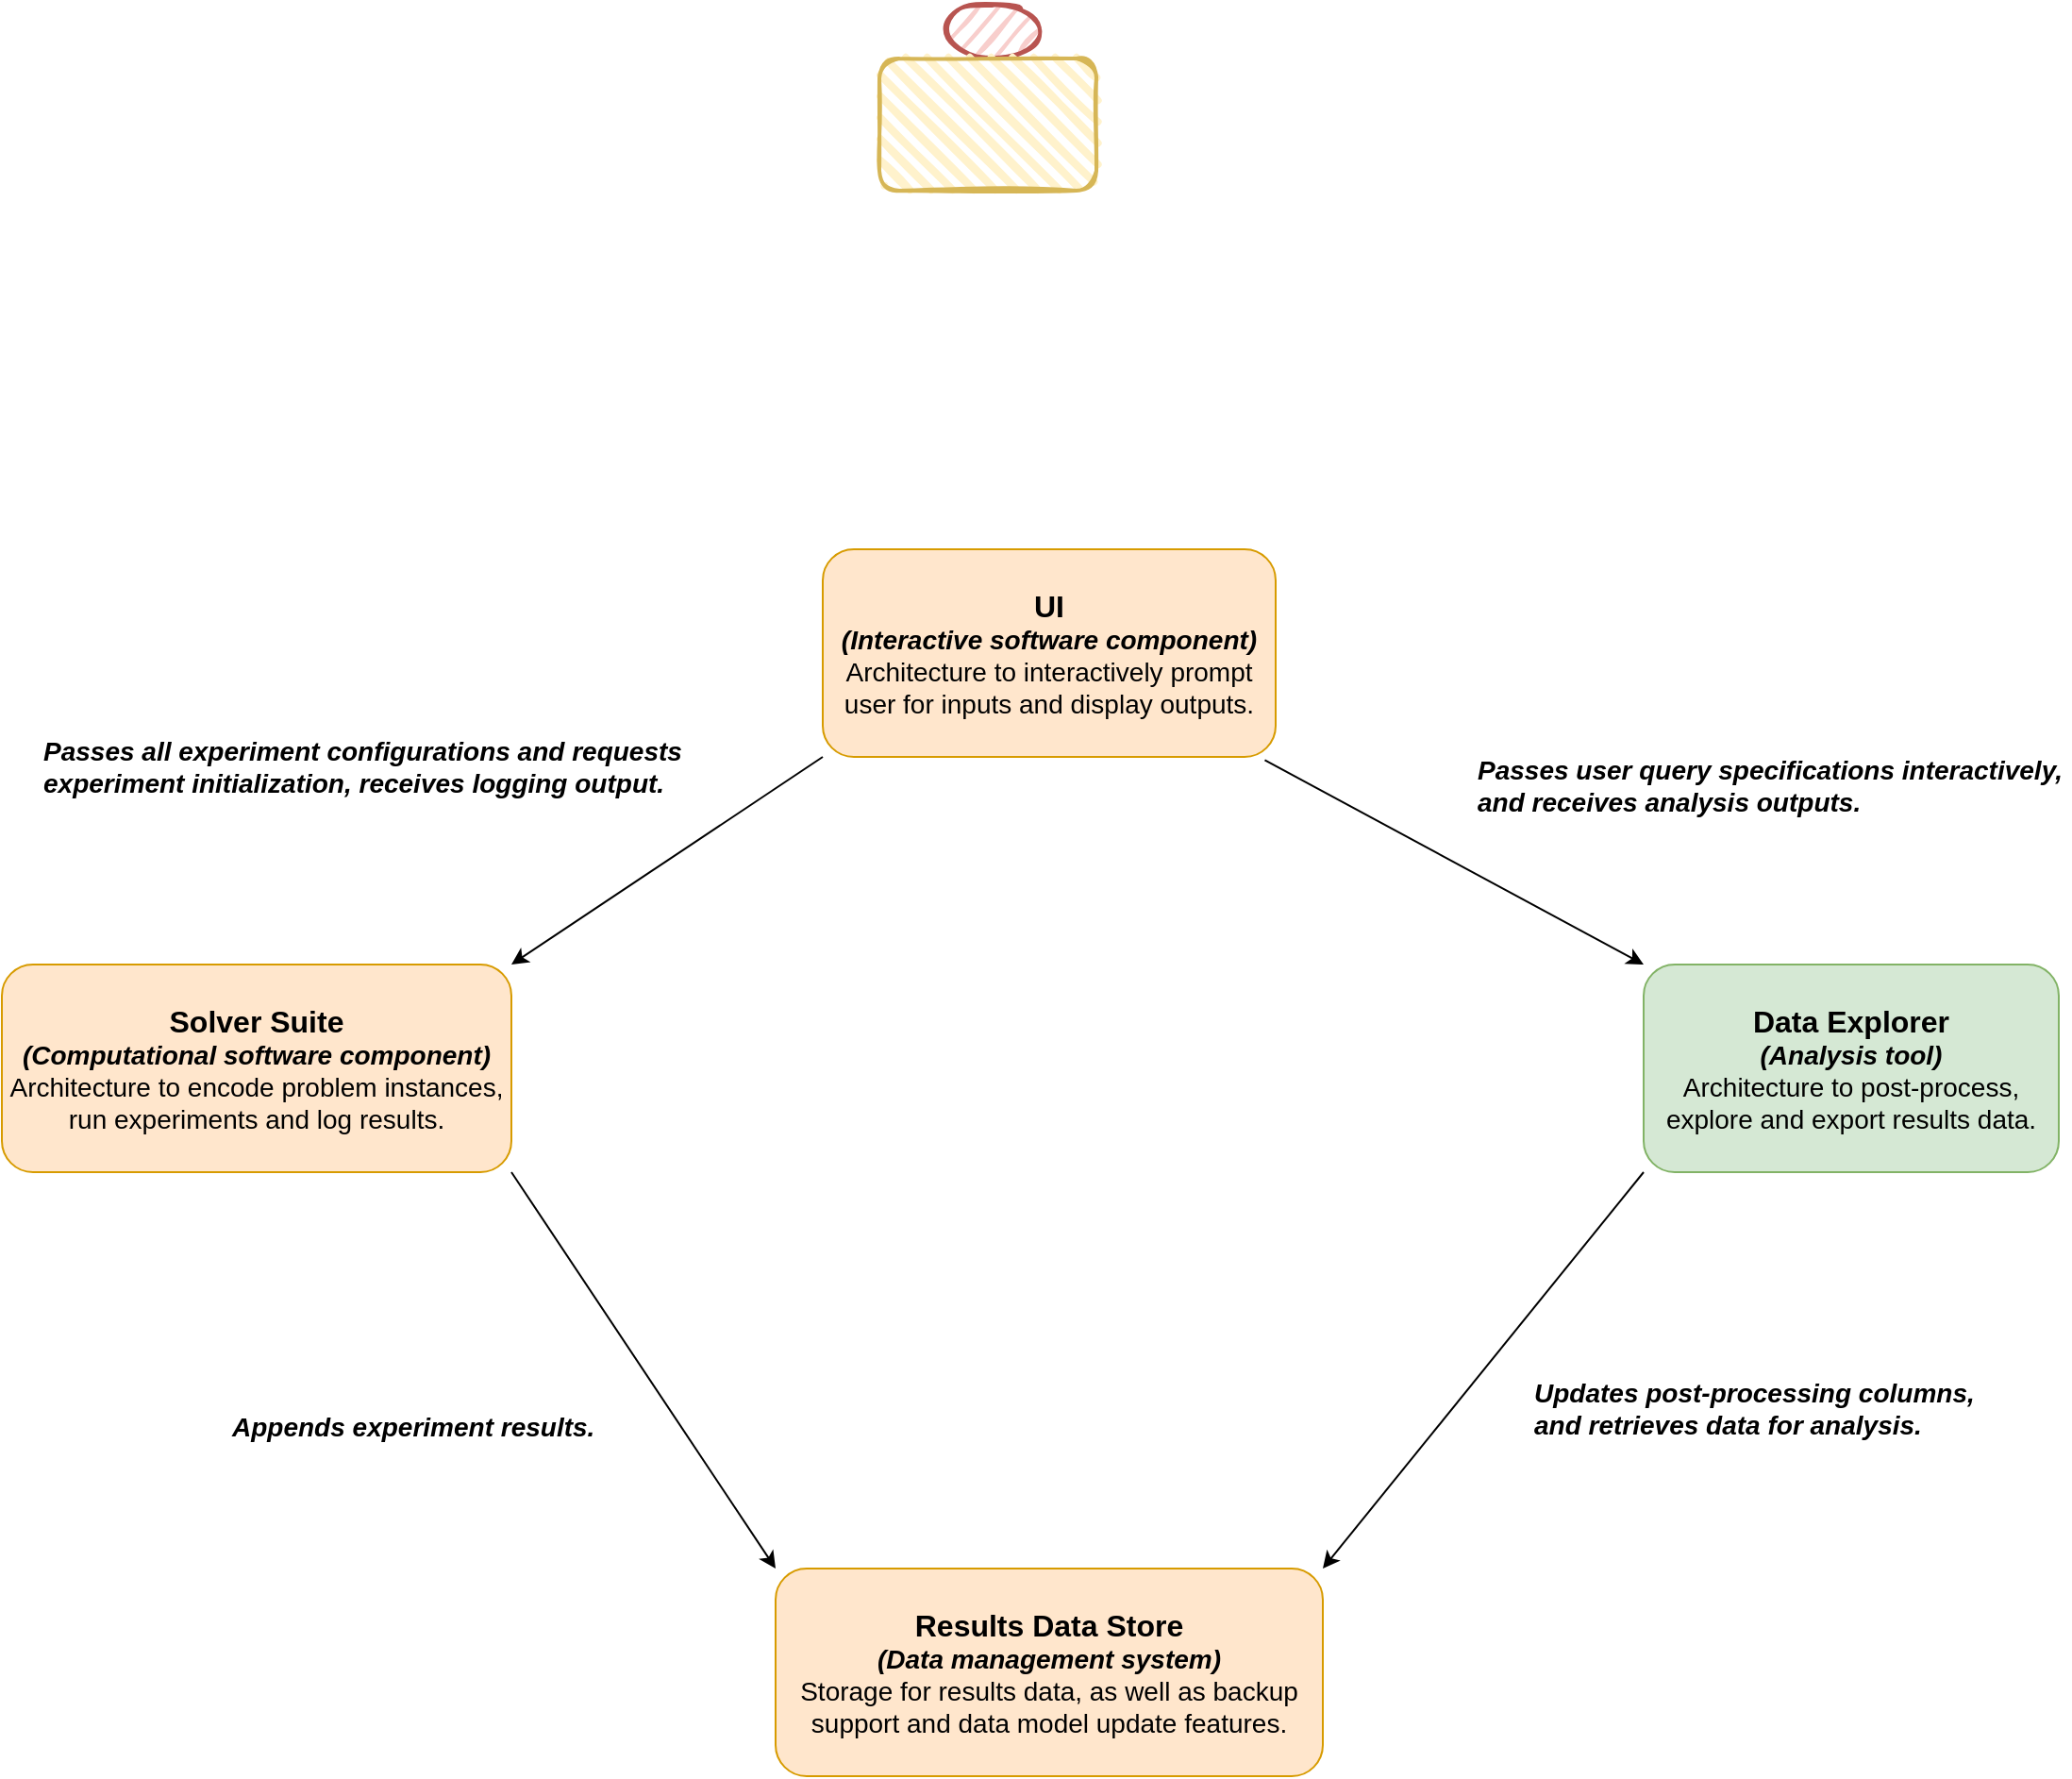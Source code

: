 <mxfile version="24.3.1" type="github">
  <diagram name="Page-1" id="tMpC0LhPOoGcTv_hHfYI">
    <mxGraphModel dx="2043" dy="809" grid="1" gridSize="10" guides="1" tooltips="1" connect="1" arrows="1" fold="1" page="1" pageScale="1" pageWidth="850" pageHeight="1100" math="0" shadow="0">
      <root>
        <mxCell id="0" />
        <mxCell id="1" parent="0" />
        <mxCell id="NSehEJJ4nhmmulNn3Ske-30" value="&lt;font style=&quot;font-size: 16px;&quot;&gt;Data Explorer&lt;/font&gt;&lt;div&gt;&lt;i&gt;(Analysis tool)&lt;/i&gt;&lt;/div&gt;&lt;div&gt;&lt;span style=&quot;font-weight: normal;&quot;&gt;Architecture to post-process, explore and export results data.&lt;/span&gt;&lt;/div&gt;" style="rounded=1;whiteSpace=wrap;html=1;fillColor=#d5e8d4;strokeColor=#82b366;fontSize=14;fontStyle=1" vertex="1" parent="1">
          <mxGeometry x="740" y="550" width="220" height="110" as="geometry" />
        </mxCell>
        <mxCell id="NSehEJJ4nhmmulNn3Ske-41" value="" style="endArrow=classic;html=1;rounded=0;exitX=0;exitY=1;exitDx=0;exitDy=0;entryX=1;entryY=0;entryDx=0;entryDy=0;" edge="1" parent="1" source="NSehEJJ4nhmmulNn3Ske-30" target="NSehEJJ4nhmmulNn3Ske-50">
          <mxGeometry width="50" height="50" relative="1" as="geometry">
            <mxPoint x="455" y="370" as="sourcePoint" />
            <mxPoint x="525" y="680" as="targetPoint" />
          </mxGeometry>
        </mxCell>
        <mxCell id="NSehEJJ4nhmmulNn3Ske-45" value="" style="endArrow=classic;html=1;rounded=0;entryX=0;entryY=0;entryDx=0;entryDy=0;exitX=1;exitY=1;exitDx=0;exitDy=0;" edge="1" parent="1" source="NSehEJJ4nhmmulNn3Ske-51" target="NSehEJJ4nhmmulNn3Ske-50">
          <mxGeometry width="50" height="50" relative="1" as="geometry">
            <mxPoint x="340" y="560" as="sourcePoint" />
            <mxPoint x="405" y="680" as="targetPoint" />
          </mxGeometry>
        </mxCell>
        <mxCell id="NSehEJJ4nhmmulNn3Ske-48" value="" style="endArrow=classic;html=1;rounded=0;entryX=0;entryY=0;entryDx=0;entryDy=0;exitX=0.976;exitY=1.015;exitDx=0;exitDy=0;exitPerimeter=0;" edge="1" parent="1" source="NSehEJJ4nhmmulNn3Ske-49" target="NSehEJJ4nhmmulNn3Ske-30">
          <mxGeometry width="50" height="50" relative="1" as="geometry">
            <mxPoint x="540" y="360" as="sourcePoint" />
            <mxPoint x="500" y="420" as="targetPoint" />
          </mxGeometry>
        </mxCell>
        <mxCell id="NSehEJJ4nhmmulNn3Ske-49" value="&lt;div&gt;&lt;font size=&quot;3&quot;&gt;UI&lt;/font&gt;&lt;/div&gt;&lt;div&gt;&lt;i&gt;(Interactive software component)&lt;/i&gt;&lt;/div&gt;&lt;div&gt;&lt;span style=&quot;font-weight: normal;&quot;&gt;Architecture to interactively prompt user for inputs and display outputs.&lt;/span&gt;&lt;/div&gt;" style="rounded=1;whiteSpace=wrap;html=1;fillColor=#ffe6cc;strokeColor=#d79b00;fontSize=14;fontStyle=1" vertex="1" parent="1">
          <mxGeometry x="305" y="330" width="240" height="110" as="geometry" />
        </mxCell>
        <mxCell id="NSehEJJ4nhmmulNn3Ske-50" value="&lt;div&gt;&lt;font size=&quot;3&quot;&gt;Results Data Store&lt;/font&gt;&lt;/div&gt;&lt;div&gt;&lt;i&gt;(Data management system)&lt;/i&gt;&lt;/div&gt;&lt;div&gt;&lt;span style=&quot;font-weight: normal;&quot;&gt;Storage for results data, as well as backup support and data model update features.&lt;/span&gt;&lt;br&gt;&lt;/div&gt;" style="rounded=1;whiteSpace=wrap;html=1;fillColor=#ffe6cc;strokeColor=#d79b00;fontSize=14;fontStyle=1" vertex="1" parent="1">
          <mxGeometry x="280" y="870" width="290" height="110" as="geometry" />
        </mxCell>
        <mxCell id="NSehEJJ4nhmmulNn3Ske-51" value="&lt;div&gt;&lt;font size=&quot;3&quot;&gt;Solver Suite&lt;/font&gt;&lt;/div&gt;&lt;div&gt;&lt;i&gt;(Computational software component)&lt;/i&gt;&lt;/div&gt;&lt;div&gt;&lt;span style=&quot;font-weight: normal;&quot;&gt;Architecture to encode problem instances, run experiments and &lt;/span&gt;&lt;span style=&quot;font-weight: 400;&quot;&gt;log results.&lt;/span&gt;&lt;/div&gt;" style="rounded=1;whiteSpace=wrap;html=1;fillColor=#ffe6cc;strokeColor=#d79b00;fontSize=14;fontStyle=1" vertex="1" parent="1">
          <mxGeometry x="-130" y="550" width="270" height="110" as="geometry" />
        </mxCell>
        <mxCell id="NSehEJJ4nhmmulNn3Ske-52" value="Passes user query specifications interactively,&amp;nbsp;&lt;div&gt;and receives analysis outputs.&lt;/div&gt;" style="text;html=1;align=left;verticalAlign=middle;resizable=0;points=[];autosize=1;strokeColor=none;fillColor=none;fontSize=14;fontStyle=3" vertex="1" parent="1">
          <mxGeometry x="650" y="430" width="310" height="50" as="geometry" />
        </mxCell>
        <mxCell id="NSehEJJ4nhmmulNn3Ske-53" value="Updates post-processing columns,&amp;nbsp;&lt;div&gt;and retrieves data for analysis.&lt;/div&gt;" style="text;html=1;align=left;verticalAlign=middle;resizable=0;points=[];autosize=1;strokeColor=none;fillColor=none;fontSize=14;fontStyle=3" vertex="1" parent="1">
          <mxGeometry x="680" y="760" width="240" height="50" as="geometry" />
        </mxCell>
        <mxCell id="NSehEJJ4nhmmulNn3Ske-54" value="Appends experiment results." style="text;html=1;align=left;verticalAlign=middle;resizable=0;points=[];autosize=1;strokeColor=none;fillColor=none;fontSize=14;fontStyle=3" vertex="1" parent="1">
          <mxGeometry x="-10" y="780" width="200" height="30" as="geometry" />
        </mxCell>
        <mxCell id="NSehEJJ4nhmmulNn3Ske-55" value="" style="endArrow=classic;html=1;rounded=0;entryX=1;entryY=0;entryDx=0;entryDy=0;exitX=0;exitY=1;exitDx=0;exitDy=0;" edge="1" parent="1" source="NSehEJJ4nhmmulNn3Ske-49" target="NSehEJJ4nhmmulNn3Ske-51">
          <mxGeometry width="50" height="50" relative="1" as="geometry">
            <mxPoint x="569" y="362" as="sourcePoint" />
            <mxPoint x="620" y="480" as="targetPoint" />
          </mxGeometry>
        </mxCell>
        <mxCell id="NSehEJJ4nhmmulNn3Ske-56" value="Passes all experiment configurations and requests&amp;nbsp;&lt;div&gt;experiment initialization, receives logging output.&lt;/div&gt;" style="text;html=1;align=left;verticalAlign=middle;resizable=0;points=[];autosize=1;strokeColor=none;fillColor=none;fontSize=14;fontStyle=3" vertex="1" parent="1">
          <mxGeometry x="-110" y="420" width="340" height="50" as="geometry" />
        </mxCell>
        <mxCell id="NSehEJJ4nhmmulNn3Ske-57" value="" style="ellipse;whiteSpace=wrap;html=1;strokeWidth=2;fillWeight=2;hachureGap=8;fillColor=#f8cecc;fillStyle=dots;sketch=1;strokeColor=#b85450;" vertex="1" parent="1">
          <mxGeometry x="370" y="40" width="50" height="30" as="geometry" />
        </mxCell>
        <mxCell id="NSehEJJ4nhmmulNn3Ske-58" value="" style="rounded=1;whiteSpace=wrap;html=1;strokeWidth=2;fillWeight=4;hachureGap=8;hachureAngle=45;fillColor=#fff2cc;sketch=1;strokeColor=#d6b656;" vertex="1" parent="1">
          <mxGeometry x="335" y="70" width="115" height="70" as="geometry" />
        </mxCell>
      </root>
    </mxGraphModel>
  </diagram>
</mxfile>
